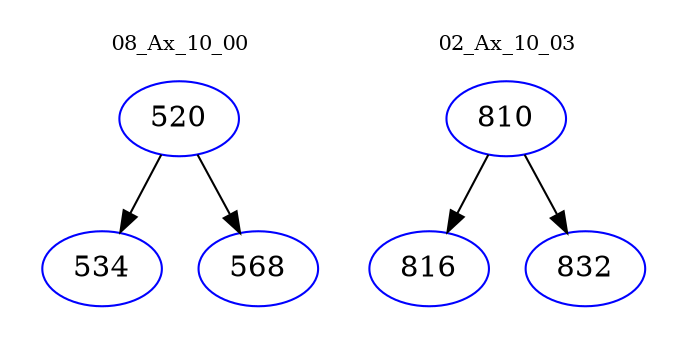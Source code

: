digraph{
subgraph cluster_0 {
color = white
label = "08_Ax_10_00";
fontsize=10;
T0_520 [label="520", color="blue"]
T0_520 -> T0_534 [color="black"]
T0_534 [label="534", color="blue"]
T0_520 -> T0_568 [color="black"]
T0_568 [label="568", color="blue"]
}
subgraph cluster_1 {
color = white
label = "02_Ax_10_03";
fontsize=10;
T1_810 [label="810", color="blue"]
T1_810 -> T1_816 [color="black"]
T1_816 [label="816", color="blue"]
T1_810 -> T1_832 [color="black"]
T1_832 [label="832", color="blue"]
}
}
